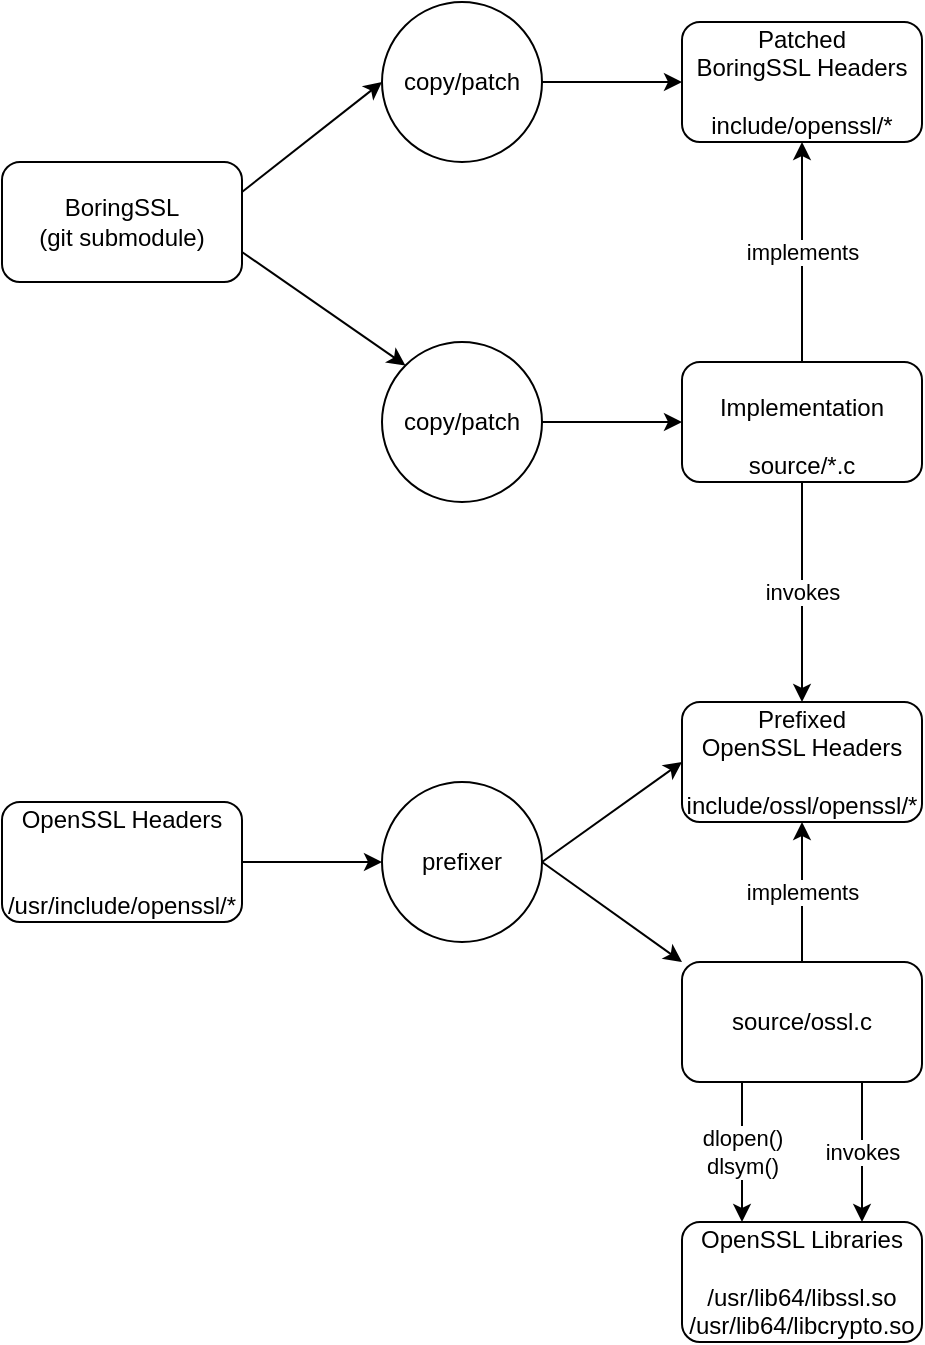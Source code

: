 <mxfile version="20.8.11" type="google"><diagram name="Page-1" id="SnJ-Wczq9OJd1x36hzox"><mxGraphModel grid="1" page="1" gridSize="10" guides="1" tooltips="1" connect="1" arrows="1" fold="1" pageScale="1" pageWidth="827" pageHeight="1169" math="0" shadow="0"><root><mxCell id="0"/><mxCell id="1" parent="0"/><mxCell id="zjDcmAN7GTpwJI0EFBDX-1" value="OpenSSL Headers&lt;br&gt;&lt;br&gt;&lt;br&gt;/usr/include/openssl/*" style="rounded=1;whiteSpace=wrap;html=1;" vertex="1" parent="1"><mxGeometry x="120" y="620" width="120" height="60" as="geometry"/></mxCell><mxCell id="zjDcmAN7GTpwJI0EFBDX-2" value="BoringSSL&lt;br&gt;(git submodule)" style="rounded=1;whiteSpace=wrap;html=1;" vertex="1" parent="1"><mxGeometry x="120" y="300" width="120" height="60" as="geometry"/></mxCell><mxCell id="zjDcmAN7GTpwJI0EFBDX-3" value="copy/patch" style="ellipse;whiteSpace=wrap;html=1;aspect=fixed;" vertex="1" parent="1"><mxGeometry x="310" y="220" width="80" height="80" as="geometry"/></mxCell><mxCell id="zjDcmAN7GTpwJI0EFBDX-4" value="Patched&lt;br&gt;BoringSSL Headers&lt;br&gt;&lt;br&gt;include/openssl/*" style="rounded=1;whiteSpace=wrap;html=1;" vertex="1" parent="1"><mxGeometry x="460" y="230" width="120" height="60" as="geometry"/></mxCell><mxCell id="zjDcmAN7GTpwJI0EFBDX-5" value="" style="endArrow=classic;html=1;rounded=0;exitX=1;exitY=0.25;exitDx=0;exitDy=0;entryX=0;entryY=0.5;entryDx=0;entryDy=0;" edge="1" parent="1" source="zjDcmAN7GTpwJI0EFBDX-2" target="zjDcmAN7GTpwJI0EFBDX-3"><mxGeometry width="50" height="50" relative="1" as="geometry"><mxPoint x="390" y="520" as="sourcePoint"/><mxPoint x="440" y="470" as="targetPoint"/></mxGeometry></mxCell><mxCell id="zjDcmAN7GTpwJI0EFBDX-6" value="" style="endArrow=classic;html=1;rounded=0;entryX=0;entryY=0.5;entryDx=0;entryDy=0;" edge="1" parent="1" target="zjDcmAN7GTpwJI0EFBDX-4"><mxGeometry width="50" height="50" relative="1" as="geometry"><mxPoint x="390" y="260" as="sourcePoint"/><mxPoint x="320" y="270" as="targetPoint"/></mxGeometry></mxCell><mxCell id="zjDcmAN7GTpwJI0EFBDX-7" value="&lt;br&gt;Implementation&lt;br&gt;&lt;br&gt;source/*.c" style="rounded=1;whiteSpace=wrap;html=1;" vertex="1" parent="1"><mxGeometry x="460" y="400" width="120" height="60" as="geometry"/></mxCell><mxCell id="zjDcmAN7GTpwJI0EFBDX-8" value="" style="endArrow=classic;html=1;rounded=0;entryX=0.5;entryY=1;entryDx=0;entryDy=0;exitX=0.5;exitY=0;exitDx=0;exitDy=0;" edge="1" parent="1" source="zjDcmAN7GTpwJI0EFBDX-7" target="zjDcmAN7GTpwJI0EFBDX-4"><mxGeometry relative="1" as="geometry"><mxPoint x="360" y="490" as="sourcePoint"/><mxPoint x="460" y="490" as="targetPoint"/></mxGeometry></mxCell><mxCell id="zjDcmAN7GTpwJI0EFBDX-9" value="implements" style="edgeLabel;resizable=0;html=1;align=center;verticalAlign=middle;" connectable="0" vertex="1" parent="zjDcmAN7GTpwJI0EFBDX-8"><mxGeometry relative="1" as="geometry"/></mxCell><mxCell id="zjDcmAN7GTpwJI0EFBDX-10" value="Prefixed&lt;br&gt;OpenSSL Headers&lt;br&gt;&lt;br&gt;include/ossl/openssl/*" style="rounded=1;whiteSpace=wrap;html=1;" vertex="1" parent="1"><mxGeometry x="460" y="570" width="120" height="60" as="geometry"/></mxCell><mxCell id="zjDcmAN7GTpwJI0EFBDX-11" value="" style="endArrow=classic;html=1;rounded=0;entryX=0.5;entryY=0;entryDx=0;entryDy=0;exitX=0.5;exitY=1;exitDx=0;exitDy=0;" edge="1" parent="1" source="zjDcmAN7GTpwJI0EFBDX-7" target="zjDcmAN7GTpwJI0EFBDX-10"><mxGeometry relative="1" as="geometry"><mxPoint x="530" y="410" as="sourcePoint"/><mxPoint x="530" y="300" as="targetPoint"/><Array as="points"><mxPoint x="520" y="520"/></Array></mxGeometry></mxCell><mxCell id="zjDcmAN7GTpwJI0EFBDX-12" value="invokes" style="edgeLabel;resizable=0;html=1;align=center;verticalAlign=middle;" connectable="0" vertex="1" parent="zjDcmAN7GTpwJI0EFBDX-11"><mxGeometry relative="1" as="geometry"/></mxCell><mxCell id="zjDcmAN7GTpwJI0EFBDX-14" value="prefixer" style="ellipse;whiteSpace=wrap;html=1;aspect=fixed;" vertex="1" parent="1"><mxGeometry x="310" y="610" width="80" height="80" as="geometry"/></mxCell><mxCell id="zjDcmAN7GTpwJI0EFBDX-15" value="" style="endArrow=classic;html=1;rounded=0;exitX=1;exitY=0.75;exitDx=0;exitDy=0;entryX=0;entryY=0;entryDx=0;entryDy=0;" edge="1" parent="1" source="zjDcmAN7GTpwJI0EFBDX-2" target="zjDcmAN7GTpwJI0EFBDX-16"><mxGeometry width="50" height="50" relative="1" as="geometry"><mxPoint x="230" y="380" as="sourcePoint"/><mxPoint x="430" y="590" as="targetPoint"/></mxGeometry></mxCell><mxCell id="zjDcmAN7GTpwJI0EFBDX-16" value="copy/patch" style="ellipse;whiteSpace=wrap;html=1;aspect=fixed;" vertex="1" parent="1"><mxGeometry x="310" y="390" width="80" height="80" as="geometry"/></mxCell><mxCell id="zjDcmAN7GTpwJI0EFBDX-17" value="" style="endArrow=classic;html=1;rounded=0;entryX=0;entryY=0.5;entryDx=0;entryDy=0;exitX=1;exitY=0.5;exitDx=0;exitDy=0;" edge="1" parent="1" source="zjDcmAN7GTpwJI0EFBDX-16" target="zjDcmAN7GTpwJI0EFBDX-7"><mxGeometry width="50" height="50" relative="1" as="geometry"><mxPoint x="380" y="380" as="sourcePoint"/><mxPoint x="450" y="380" as="targetPoint"/></mxGeometry></mxCell><mxCell id="zjDcmAN7GTpwJI0EFBDX-18" value="" style="endArrow=classic;html=1;rounded=0;exitX=1;exitY=0.5;exitDx=0;exitDy=0;entryX=0;entryY=0.5;entryDx=0;entryDy=0;" edge="1" parent="1" source="zjDcmAN7GTpwJI0EFBDX-1" target="zjDcmAN7GTpwJI0EFBDX-14"><mxGeometry width="50" height="50" relative="1" as="geometry"><mxPoint x="200" y="530" as="sourcePoint"/><mxPoint x="270" y="530" as="targetPoint"/></mxGeometry></mxCell><mxCell id="zjDcmAN7GTpwJI0EFBDX-20" value="" style="endArrow=classic;html=1;rounded=0;entryX=0;entryY=0.5;entryDx=0;entryDy=0;exitX=1;exitY=0.5;exitDx=0;exitDy=0;" edge="1" parent="1" source="zjDcmAN7GTpwJI0EFBDX-14" target="zjDcmAN7GTpwJI0EFBDX-10"><mxGeometry width="50" height="50" relative="1" as="geometry"><mxPoint x="350" y="480" as="sourcePoint"/><mxPoint x="420" y="480" as="targetPoint"/></mxGeometry></mxCell><mxCell id="zjDcmAN7GTpwJI0EFBDX-21" value="source/ossl.c" style="rounded=1;whiteSpace=wrap;html=1;" vertex="1" parent="1"><mxGeometry x="460" y="700" width="120" height="60" as="geometry"/></mxCell><mxCell id="zjDcmAN7GTpwJI0EFBDX-22" value="" style="endArrow=classic;html=1;rounded=0;entryX=0.5;entryY=1;entryDx=0;entryDy=0;exitX=0.5;exitY=0;exitDx=0;exitDy=0;" edge="1" parent="1" source="zjDcmAN7GTpwJI0EFBDX-21" target="zjDcmAN7GTpwJI0EFBDX-10"><mxGeometry relative="1" as="geometry"><mxPoint x="530" y="410" as="sourcePoint"/><mxPoint x="530" y="300" as="targetPoint"/></mxGeometry></mxCell><mxCell id="zjDcmAN7GTpwJI0EFBDX-23" value="implements" style="edgeLabel;resizable=0;html=1;align=center;verticalAlign=middle;" connectable="0" vertex="1" parent="zjDcmAN7GTpwJI0EFBDX-22"><mxGeometry relative="1" as="geometry"/></mxCell><mxCell id="zjDcmAN7GTpwJI0EFBDX-24" value="" style="endArrow=classic;html=1;rounded=0;exitX=1;exitY=0.5;exitDx=0;exitDy=0;entryX=0;entryY=0;entryDx=0;entryDy=0;" edge="1" parent="1" source="zjDcmAN7GTpwJI0EFBDX-14" target="zjDcmAN7GTpwJI0EFBDX-21"><mxGeometry width="50" height="50" relative="1" as="geometry"><mxPoint x="250" y="610" as="sourcePoint"/><mxPoint x="320" y="610" as="targetPoint"/></mxGeometry></mxCell><mxCell id="zjDcmAN7GTpwJI0EFBDX-25" value="OpenSSL Libraries&lt;br&gt;&lt;br&gt;/usr/lib64/libssl.so&lt;br&gt;/usr/lib64/libcrypto.so" style="rounded=1;whiteSpace=wrap;html=1;" vertex="1" parent="1"><mxGeometry x="460" y="830" width="120" height="60" as="geometry"/></mxCell><mxCell id="zjDcmAN7GTpwJI0EFBDX-28" value="dlopen()&lt;br&gt;dlsym()" style="endArrow=classic;html=1;rounded=0;exitX=0.25;exitY=1;exitDx=0;exitDy=0;entryX=0.25;entryY=0;entryDx=0;entryDy=0;" edge="1" parent="1" source="zjDcmAN7GTpwJI0EFBDX-21" target="zjDcmAN7GTpwJI0EFBDX-25"><mxGeometry width="50" height="50" relative="1" as="geometry"><mxPoint x="400" y="660" as="sourcePoint"/><mxPoint x="470" y="710" as="targetPoint"/></mxGeometry></mxCell><mxCell id="zjDcmAN7GTpwJI0EFBDX-29" value="invokes" style="endArrow=classic;html=1;rounded=0;exitX=0.75;exitY=1;exitDx=0;exitDy=0;entryX=0.75;entryY=0;entryDx=0;entryDy=0;" edge="1" parent="1" source="zjDcmAN7GTpwJI0EFBDX-21" target="zjDcmAN7GTpwJI0EFBDX-25"><mxGeometry width="50" height="50" relative="1" as="geometry"><mxPoint x="400" y="660" as="sourcePoint"/><mxPoint x="470" y="710" as="targetPoint"/></mxGeometry></mxCell></root></mxGraphModel></diagram></mxfile>